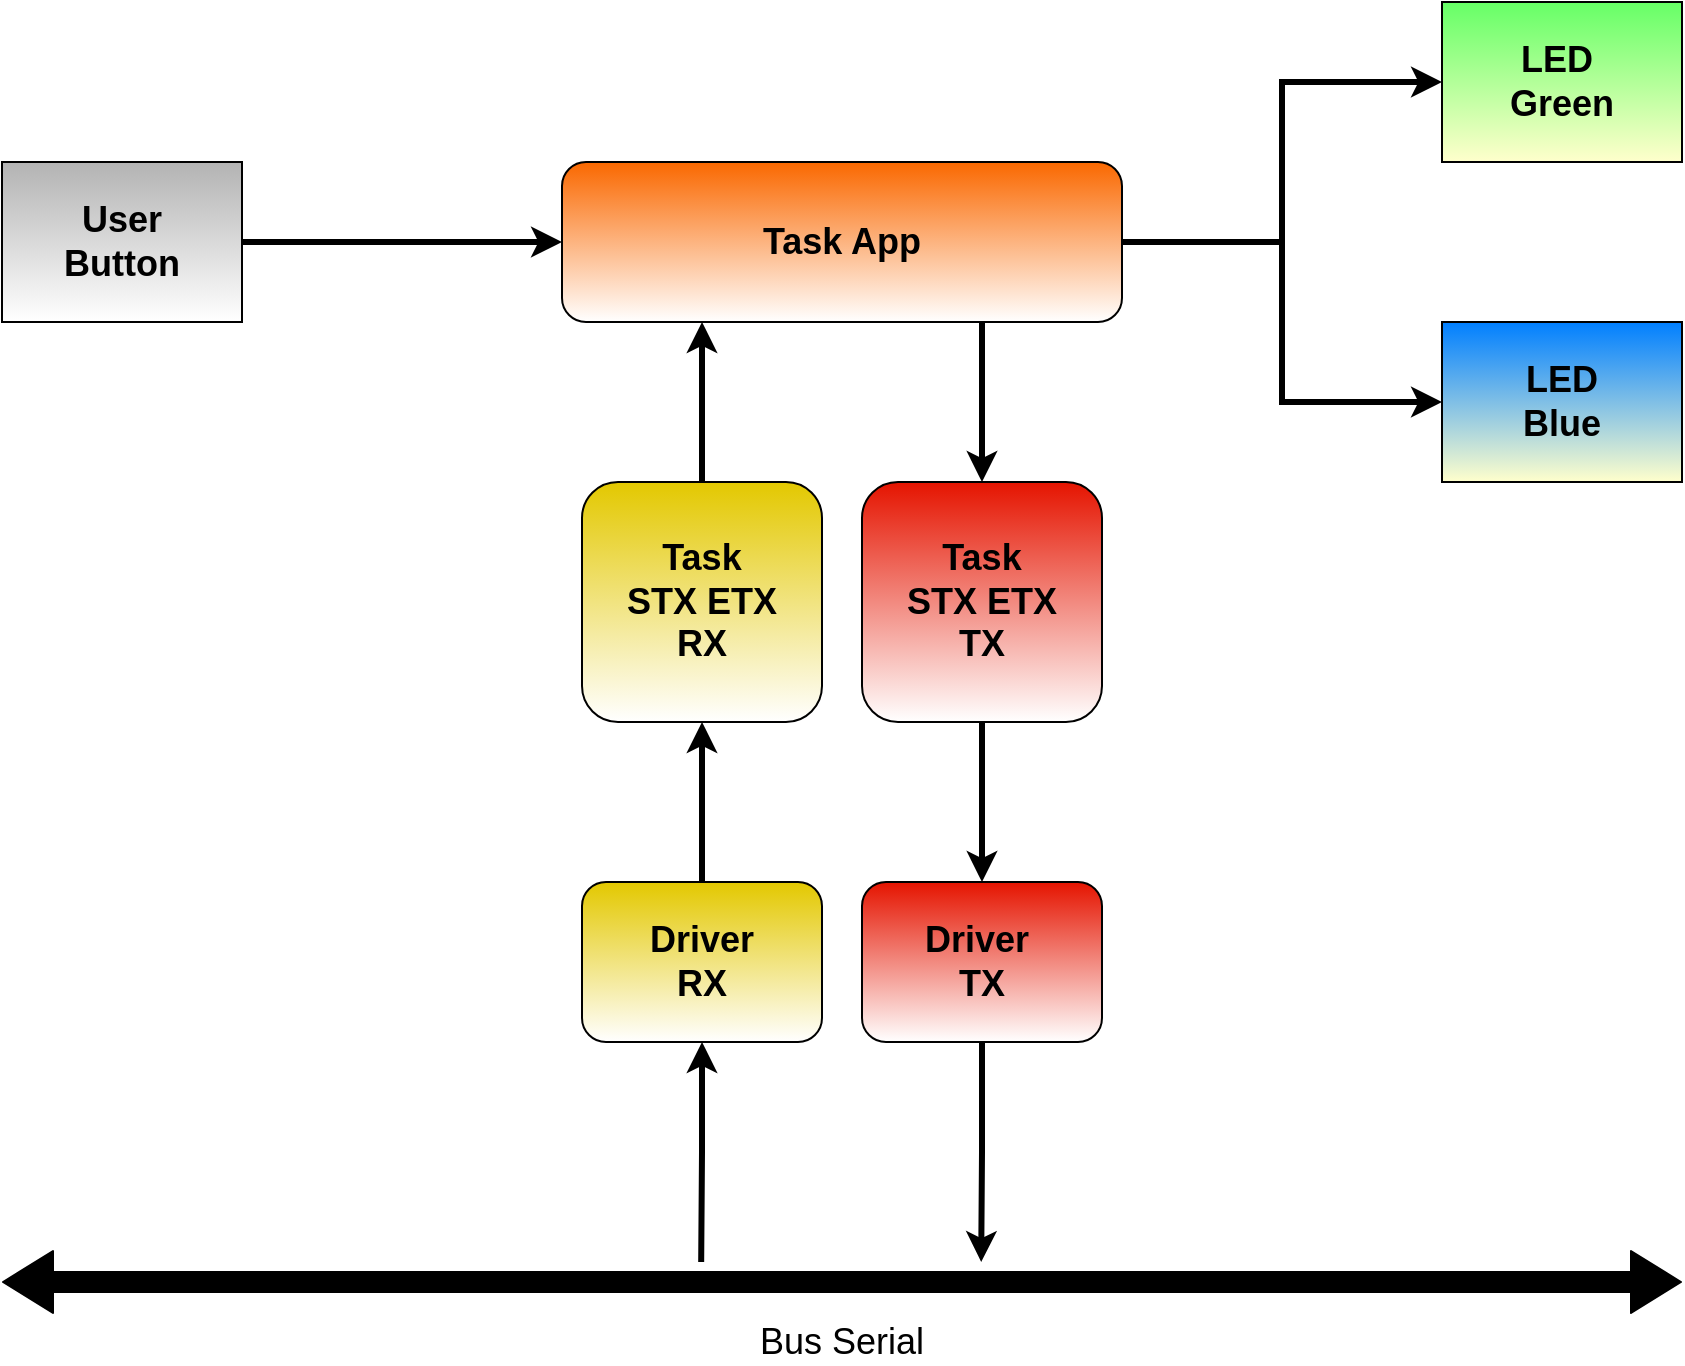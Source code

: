 <mxfile version="12.2.2" type="device" pages="1"><diagram id="AVSPjJChP70zawkiS9O1" name="Page-1"><mxGraphModel dx="1736" dy="1026" grid="1" gridSize="10" guides="1" tooltips="1" connect="1" arrows="1" fold="1" page="1" pageScale="1" pageWidth="1654" pageHeight="1169" math="0" shadow="0"><root><mxCell id="0"/><mxCell id="1" parent="0"/><mxCell id="GtulwXLZu4a9Wre_p3ls-4" style="edgeStyle=orthogonalEdgeStyle;rounded=0;orthogonalLoop=1;jettySize=auto;html=1;exitX=0.5;exitY=0;exitDx=0;exitDy=0;entryX=0.25;entryY=1;entryDx=0;entryDy=0;strokeWidth=3;" edge="1" parent="1" source="GtulwXLZu4a9Wre_p3ls-1" target="GtulwXLZu4a9Wre_p3ls-3"><mxGeometry relative="1" as="geometry"/></mxCell><mxCell id="GtulwXLZu4a9Wre_p3ls-1" value="&lt;font style=&quot;font-size: 18px&quot; color=&quot;#000000&quot;&gt;&lt;b&gt;Task &lt;br&gt;STX ETX &lt;br&gt;RX&lt;/b&gt;&lt;/font&gt;" style="rounded=1;whiteSpace=wrap;html=1;fillColor=#e3c800;strokeColor=#000000;fontColor=#ffffff;gradientColor=#ffffff;" vertex="1" parent="1"><mxGeometry x="410" y="360" width="120" height="120" as="geometry"/></mxCell><mxCell id="GtulwXLZu4a9Wre_p3ls-10" style="edgeStyle=orthogonalEdgeStyle;rounded=0;orthogonalLoop=1;jettySize=auto;html=1;exitX=0.5;exitY=1;exitDx=0;exitDy=0;entryX=0.5;entryY=0;entryDx=0;entryDy=0;strokeWidth=3;" edge="1" parent="1" source="GtulwXLZu4a9Wre_p3ls-2" target="GtulwXLZu4a9Wre_p3ls-9"><mxGeometry relative="1" as="geometry"/></mxCell><mxCell id="GtulwXLZu4a9Wre_p3ls-2" value="&lt;font style=&quot;font-size: 18px&quot; color=&quot;#000000&quot;&gt;&lt;b&gt;Task &lt;br&gt;STX ETX &lt;br&gt;TX&lt;/b&gt;&lt;/font&gt;" style="rounded=1;whiteSpace=wrap;html=1;fillColor=#e51400;strokeColor=#000000;fontColor=#ffffff;gradientColor=#ffffff;" vertex="1" parent="1"><mxGeometry x="550" y="360" width="120" height="120" as="geometry"/></mxCell><mxCell id="GtulwXLZu4a9Wre_p3ls-5" style="edgeStyle=orthogonalEdgeStyle;rounded=0;orthogonalLoop=1;jettySize=auto;html=1;exitX=0.75;exitY=1;exitDx=0;exitDy=0;entryX=0.5;entryY=0;entryDx=0;entryDy=0;strokeWidth=3;" edge="1" parent="1" source="GtulwXLZu4a9Wre_p3ls-3" target="GtulwXLZu4a9Wre_p3ls-2"><mxGeometry relative="1" as="geometry"/></mxCell><mxCell id="GtulwXLZu4a9Wre_p3ls-21" style="edgeStyle=orthogonalEdgeStyle;rounded=0;orthogonalLoop=1;jettySize=auto;html=1;exitX=1;exitY=0.5;exitDx=0;exitDy=0;startArrow=none;startFill=0;startSize=6;endArrow=classic;endFill=1;endSize=6;targetPerimeterSpacing=0;fillColor=#000000;gradientColor=none;strokeWidth=3;" edge="1" parent="1" source="GtulwXLZu4a9Wre_p3ls-3" target="GtulwXLZu4a9Wre_p3ls-19"><mxGeometry relative="1" as="geometry"/></mxCell><mxCell id="GtulwXLZu4a9Wre_p3ls-22" style="edgeStyle=orthogonalEdgeStyle;rounded=0;orthogonalLoop=1;jettySize=auto;html=1;exitX=1;exitY=0.5;exitDx=0;exitDy=0;startArrow=none;startFill=0;startSize=6;endArrow=classic;endFill=1;endSize=6;targetPerimeterSpacing=0;fillColor=#000000;gradientColor=none;strokeWidth=3;" edge="1" parent="1" source="GtulwXLZu4a9Wre_p3ls-3" target="GtulwXLZu4a9Wre_p3ls-20"><mxGeometry relative="1" as="geometry"/></mxCell><mxCell id="GtulwXLZu4a9Wre_p3ls-3" value="&lt;font style=&quot;font-size: 18px&quot; color=&quot;#000000&quot;&gt;&lt;b&gt;Task App&lt;/b&gt;&lt;/font&gt;" style="rounded=1;whiteSpace=wrap;html=1;fillColor=#fa6800;strokeColor=#000000;fontColor=#ffffff;gradientColor=#ffffff;" vertex="1" parent="1"><mxGeometry x="400" y="200" width="280" height="80" as="geometry"/></mxCell><mxCell id="GtulwXLZu4a9Wre_p3ls-6" value="" style="shape=flexArrow;endArrow=classic;startArrow=classic;html=1;endSize=8;targetPerimeterSpacing=0;startSize=8;fillColor=#000000;gradientColor=none;" edge="1" parent="1"><mxGeometry width="50" height="50" relative="1" as="geometry"><mxPoint x="120" y="760" as="sourcePoint"/><mxPoint x="960" y="760" as="targetPoint"/></mxGeometry></mxCell><mxCell id="GtulwXLZu4a9Wre_p3ls-11" style="edgeStyle=orthogonalEdgeStyle;rounded=0;orthogonalLoop=1;jettySize=auto;html=1;exitX=0.5;exitY=0;exitDx=0;exitDy=0;entryX=0.5;entryY=1;entryDx=0;entryDy=0;strokeWidth=3;" edge="1" parent="1" source="GtulwXLZu4a9Wre_p3ls-8" target="GtulwXLZu4a9Wre_p3ls-1"><mxGeometry relative="1" as="geometry"/></mxCell><mxCell id="GtulwXLZu4a9Wre_p3ls-16" style="edgeStyle=orthogonalEdgeStyle;rounded=0;orthogonalLoop=1;jettySize=auto;html=1;exitX=0.5;exitY=1;exitDx=0;exitDy=0;startArrow=classic;startFill=1;startSize=6;endArrow=none;endFill=0;endSize=6;targetPerimeterSpacing=0;strokeWidth=3;" edge="1" parent="1" source="GtulwXLZu4a9Wre_p3ls-8"><mxGeometry relative="1" as="geometry"><mxPoint x="469.588" y="750.0" as="targetPoint"/></mxGeometry></mxCell><mxCell id="GtulwXLZu4a9Wre_p3ls-8" value="&lt;span style=&quot;font-size: 18px&quot;&gt;&lt;b&gt;&lt;font color=&quot;#000000&quot;&gt;Driver &lt;br&gt;RX&lt;/font&gt;&lt;/b&gt;&lt;/span&gt;" style="rounded=1;whiteSpace=wrap;html=1;fillColor=#e3c800;strokeColor=#000000;fontColor=#ffffff;gradientColor=#ffffff;" vertex="1" parent="1"><mxGeometry x="410" y="560" width="120" height="80" as="geometry"/></mxCell><mxCell id="GtulwXLZu4a9Wre_p3ls-15" style="edgeStyle=orthogonalEdgeStyle;rounded=0;orthogonalLoop=1;jettySize=auto;html=1;exitX=0.5;exitY=1;exitDx=0;exitDy=0;startSize=6;endSize=6;targetPerimeterSpacing=0;strokeWidth=3;" edge="1" parent="1" source="GtulwXLZu4a9Wre_p3ls-9"><mxGeometry relative="1" as="geometry"><mxPoint x="609.588" y="750.0" as="targetPoint"/></mxGeometry></mxCell><mxCell id="GtulwXLZu4a9Wre_p3ls-9" value="&lt;font style=&quot;font-size: 18px&quot; color=&quot;#000000&quot;&gt;&lt;b&gt;Driver&amp;nbsp;&lt;br&gt;TX&lt;/b&gt;&lt;/font&gt;" style="rounded=1;whiteSpace=wrap;html=1;fillColor=#e51400;strokeColor=#000000;fontColor=#ffffff;gradientColor=#ffffff;" vertex="1" parent="1"><mxGeometry x="550" y="560" width="120" height="80" as="geometry"/></mxCell><mxCell id="GtulwXLZu4a9Wre_p3ls-17" value="&lt;font style=&quot;font-size: 18px&quot;&gt;Bus Serial&lt;/font&gt;" style="text;html=1;strokeColor=none;fillColor=none;align=center;verticalAlign=middle;whiteSpace=wrap;rounded=0;" vertex="1" parent="1"><mxGeometry x="475" y="780" width="130" height="20" as="geometry"/></mxCell><mxCell id="GtulwXLZu4a9Wre_p3ls-19" value="&lt;font style=&quot;font-size: 18px&quot;&gt;&lt;b&gt;LED&amp;nbsp;&lt;br&gt;Green&lt;/b&gt;&lt;/font&gt;" style="rounded=0;whiteSpace=wrap;html=1;fillColor=#66FF66;strokeColor=#000000;gradientColor=#FFFFCC;" vertex="1" parent="1"><mxGeometry x="840" y="120" width="120" height="80" as="geometry"/></mxCell><mxCell id="GtulwXLZu4a9Wre_p3ls-20" value="&lt;font style=&quot;font-size: 18px&quot;&gt;&lt;b&gt;LED &lt;br&gt;Blue&lt;/b&gt;&lt;/font&gt;" style="rounded=0;whiteSpace=wrap;html=1;gradientColor=#FFFFCC;fillColor=#007FFF;" vertex="1" parent="1"><mxGeometry x="840" y="280" width="120" height="80" as="geometry"/></mxCell><mxCell id="GtulwXLZu4a9Wre_p3ls-24" style="edgeStyle=orthogonalEdgeStyle;rounded=0;orthogonalLoop=1;jettySize=auto;html=1;exitX=1;exitY=0.5;exitDx=0;exitDy=0;entryX=0;entryY=0.5;entryDx=0;entryDy=0;startArrow=none;startFill=0;startSize=6;endArrow=classic;endFill=1;endSize=6;targetPerimeterSpacing=0;fillColor=#000000;gradientColor=none;strokeWidth=3;" edge="1" parent="1" source="GtulwXLZu4a9Wre_p3ls-23" target="GtulwXLZu4a9Wre_p3ls-3"><mxGeometry relative="1" as="geometry"/></mxCell><mxCell id="GtulwXLZu4a9Wre_p3ls-23" value="&lt;font style=&quot;font-size: 18px&quot;&gt;&lt;b&gt;User &lt;br&gt;Button&lt;/b&gt;&lt;/font&gt;" style="rounded=0;whiteSpace=wrap;html=1;gradientColor=#ffffff;fillColor=#B3B3B3;" vertex="1" parent="1"><mxGeometry x="120" y="200" width="120" height="80" as="geometry"/></mxCell></root></mxGraphModel></diagram></mxfile>